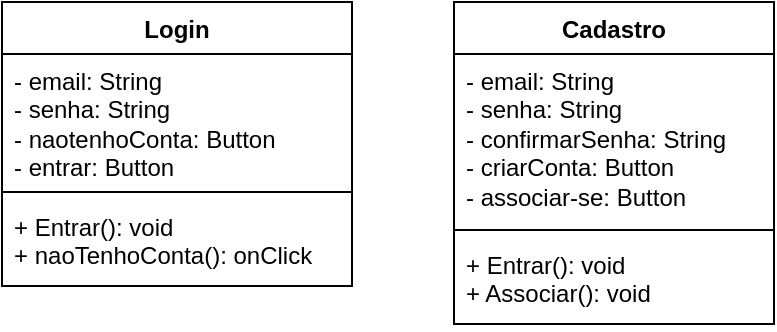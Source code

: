 <mxfile version="24.3.1" type="device">
  <diagram name="Página-1" id="f36nG3X-VWFxBDj-4ggA">
    <mxGraphModel dx="318" dy="483" grid="0" gridSize="10" guides="1" tooltips="1" connect="1" arrows="1" fold="1" page="0" pageScale="1" pageWidth="827" pageHeight="1169" math="0" shadow="0">
      <root>
        <mxCell id="0" />
        <mxCell id="1" parent="0" />
        <mxCell id="KUezBR62b_Fwe3HFxXNE-1" value="Login" style="swimlane;fontStyle=1;align=center;verticalAlign=top;childLayout=stackLayout;horizontal=1;startSize=26;horizontalStack=0;resizeParent=1;resizeParentMax=0;resizeLast=0;collapsible=1;marginBottom=0;whiteSpace=wrap;html=1;" vertex="1" parent="1">
          <mxGeometry x="68" y="6" width="175" height="142" as="geometry" />
        </mxCell>
        <mxCell id="KUezBR62b_Fwe3HFxXNE-2" value="- email: String&lt;div&gt;- senha: String&lt;/div&gt;&lt;div&gt;- naotenhoConta: Button&lt;/div&gt;&lt;div&gt;- entrar: Button&lt;/div&gt;" style="text;strokeColor=none;fillColor=none;align=left;verticalAlign=top;spacingLeft=4;spacingRight=4;overflow=hidden;rotatable=0;points=[[0,0.5],[1,0.5]];portConstraint=eastwest;whiteSpace=wrap;html=1;" vertex="1" parent="KUezBR62b_Fwe3HFxXNE-1">
          <mxGeometry y="26" width="175" height="65" as="geometry" />
        </mxCell>
        <mxCell id="KUezBR62b_Fwe3HFxXNE-3" value="" style="line;strokeWidth=1;fillColor=none;align=left;verticalAlign=middle;spacingTop=-1;spacingLeft=3;spacingRight=3;rotatable=0;labelPosition=right;points=[];portConstraint=eastwest;strokeColor=inherit;" vertex="1" parent="KUezBR62b_Fwe3HFxXNE-1">
          <mxGeometry y="91" width="175" height="8" as="geometry" />
        </mxCell>
        <mxCell id="KUezBR62b_Fwe3HFxXNE-4" value="+ Entrar(): void&lt;div&gt;+ naoTenhoConta(): onClick&lt;/div&gt;" style="text;strokeColor=none;fillColor=none;align=left;verticalAlign=top;spacingLeft=4;spacingRight=4;overflow=hidden;rotatable=0;points=[[0,0.5],[1,0.5]];portConstraint=eastwest;whiteSpace=wrap;html=1;" vertex="1" parent="KUezBR62b_Fwe3HFxXNE-1">
          <mxGeometry y="99" width="175" height="43" as="geometry" />
        </mxCell>
        <mxCell id="KUezBR62b_Fwe3HFxXNE-5" value="Cadastro" style="swimlane;fontStyle=1;align=center;verticalAlign=top;childLayout=stackLayout;horizontal=1;startSize=26;horizontalStack=0;resizeParent=1;resizeParentMax=0;resizeLast=0;collapsible=1;marginBottom=0;whiteSpace=wrap;html=1;" vertex="1" parent="1">
          <mxGeometry x="294" y="6" width="160" height="161" as="geometry" />
        </mxCell>
        <mxCell id="KUezBR62b_Fwe3HFxXNE-6" value="- email: String&lt;div&gt;- senha: String&lt;/div&gt;&lt;div&gt;- confirmarSenha: String&lt;/div&gt;&lt;div&gt;- criarConta: Button&lt;/div&gt;&lt;div&gt;- associar-se: Button&lt;/div&gt;" style="text;strokeColor=none;fillColor=none;align=left;verticalAlign=top;spacingLeft=4;spacingRight=4;overflow=hidden;rotatable=0;points=[[0,0.5],[1,0.5]];portConstraint=eastwest;whiteSpace=wrap;html=1;" vertex="1" parent="KUezBR62b_Fwe3HFxXNE-5">
          <mxGeometry y="26" width="160" height="84" as="geometry" />
        </mxCell>
        <mxCell id="KUezBR62b_Fwe3HFxXNE-7" value="" style="line;strokeWidth=1;fillColor=none;align=left;verticalAlign=middle;spacingTop=-1;spacingLeft=3;spacingRight=3;rotatable=0;labelPosition=right;points=[];portConstraint=eastwest;strokeColor=inherit;" vertex="1" parent="KUezBR62b_Fwe3HFxXNE-5">
          <mxGeometry y="110" width="160" height="8" as="geometry" />
        </mxCell>
        <mxCell id="KUezBR62b_Fwe3HFxXNE-8" value="+ Entrar(): void&lt;div&gt;+ Associar(): void&lt;/div&gt;" style="text;strokeColor=none;fillColor=none;align=left;verticalAlign=top;spacingLeft=4;spacingRight=4;overflow=hidden;rotatable=0;points=[[0,0.5],[1,0.5]];portConstraint=eastwest;whiteSpace=wrap;html=1;" vertex="1" parent="KUezBR62b_Fwe3HFxXNE-5">
          <mxGeometry y="118" width="160" height="43" as="geometry" />
        </mxCell>
      </root>
    </mxGraphModel>
  </diagram>
</mxfile>
